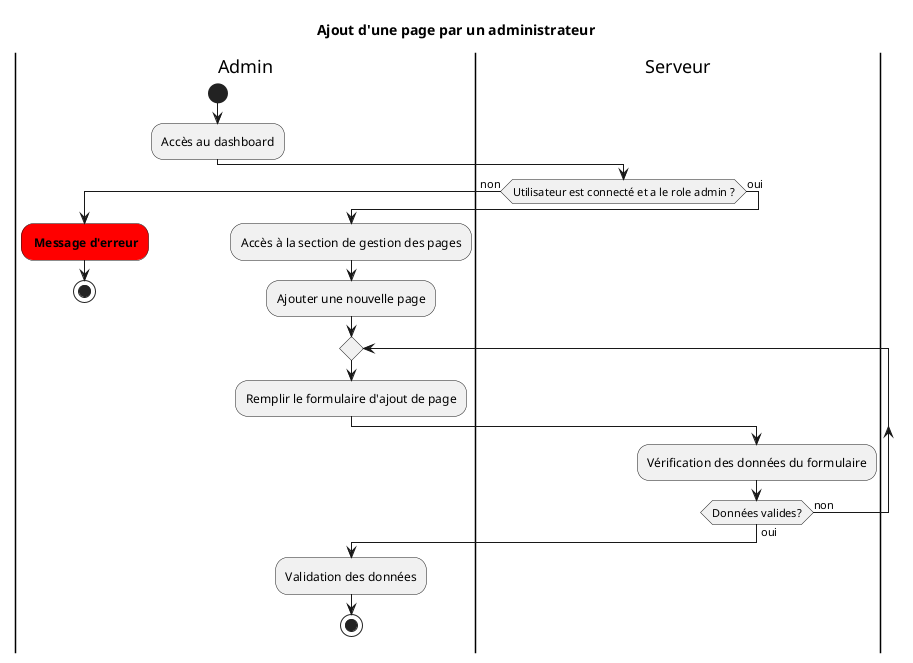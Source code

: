 @startuml AdminAddPage
title Ajout d'une page par un administrateur
|Admin|
start
:Accès au dashboard;
|Serveur|
if (Utilisateur est connecté et a le role admin ?) then (non)
  |Admin|
  #red: **Message d'erreur**;
  stop
else (oui)
  |Admin|
  :Accès à la section de gestion des pages;
  :Ajouter une nouvelle page;
  repeat
  :Remplir le formulaire d'ajout de page;
  |Serveur|
  :Vérification des données du formulaire;
  repeat while (Données valides?) is (non) not (oui)
    |Admin|
    :Validation des données;
    stop
  endif